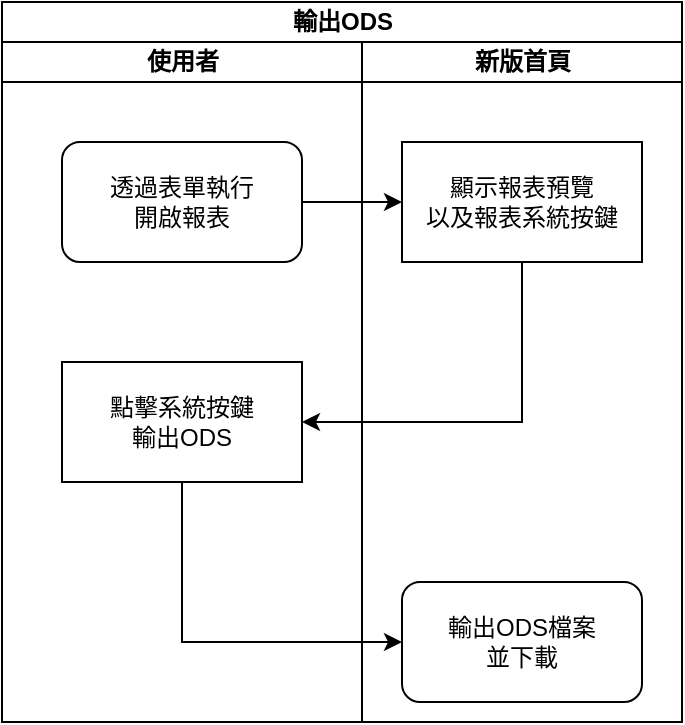 <mxfile version="13.6.2" type="device" pages="3"><diagram id="fcZHqGQF5pEk4jyqg-XY" name="輸出ODS"><mxGraphModel dx="852" dy="494" grid="1" gridSize="10" guides="1" tooltips="1" connect="1" arrows="1" fold="1" page="1" pageScale="1" pageWidth="827" pageHeight="1169" math="0" shadow="0"><root><mxCell id="0"/><mxCell id="1" parent="0"/><mxCell id="WhBC0zgyMwrAGGy2e6gk-1" value="輸出ODS" style="swimlane;html=1;childLayout=stackLayout;resizeParent=1;resizeParentMax=0;startSize=20;" vertex="1" parent="1"><mxGeometry x="230" y="20" width="340" height="360" as="geometry"/></mxCell><mxCell id="WhBC0zgyMwrAGGy2e6gk-2" value="使用者" style="swimlane;html=1;startSize=20;" vertex="1" parent="WhBC0zgyMwrAGGy2e6gk-1"><mxGeometry y="20" width="180" height="340" as="geometry"/></mxCell><mxCell id="WhBC0zgyMwrAGGy2e6gk-5" value="透過表單執行&lt;br&gt;開啟報表" style="rounded=1;whiteSpace=wrap;html=1;" vertex="1" parent="WhBC0zgyMwrAGGy2e6gk-2"><mxGeometry x="30" y="50" width="120" height="60" as="geometry"/></mxCell><mxCell id="WhBC0zgyMwrAGGy2e6gk-8" value="點擊系統按鍵&lt;br&gt;輸出ODS" style="whiteSpace=wrap;html=1;rounded=0;" vertex="1" parent="WhBC0zgyMwrAGGy2e6gk-2"><mxGeometry x="30" y="160" width="120" height="60" as="geometry"/></mxCell><mxCell id="WhBC0zgyMwrAGGy2e6gk-3" value="新版首頁" style="swimlane;html=1;startSize=20;" vertex="1" parent="WhBC0zgyMwrAGGy2e6gk-1"><mxGeometry x="180" y="20" width="160" height="340" as="geometry"/></mxCell><mxCell id="WhBC0zgyMwrAGGy2e6gk-6" value="顯示報表預覽&lt;br&gt;以及報表系統按鍵" style="rounded=0;whiteSpace=wrap;html=1;" vertex="1" parent="WhBC0zgyMwrAGGy2e6gk-3"><mxGeometry x="20" y="50" width="120" height="60" as="geometry"/></mxCell><mxCell id="WhBC0zgyMwrAGGy2e6gk-12" value="輸出ODS檔案&lt;br&gt;並下載" style="rounded=1;whiteSpace=wrap;html=1;" vertex="1" parent="WhBC0zgyMwrAGGy2e6gk-3"><mxGeometry x="20" y="270" width="120" height="60" as="geometry"/></mxCell><mxCell id="WhBC0zgyMwrAGGy2e6gk-7" style="edgeStyle=orthogonalEdgeStyle;rounded=0;orthogonalLoop=1;jettySize=auto;html=1;" edge="1" parent="WhBC0zgyMwrAGGy2e6gk-1" source="WhBC0zgyMwrAGGy2e6gk-5" target="WhBC0zgyMwrAGGy2e6gk-6"><mxGeometry relative="1" as="geometry"/></mxCell><mxCell id="WhBC0zgyMwrAGGy2e6gk-9" value="" style="edgeStyle=orthogonalEdgeStyle;rounded=0;orthogonalLoop=1;jettySize=auto;html=1;exitX=0.5;exitY=1;exitDx=0;exitDy=0;entryX=1;entryY=0.5;entryDx=0;entryDy=0;" edge="1" parent="WhBC0zgyMwrAGGy2e6gk-1" source="WhBC0zgyMwrAGGy2e6gk-6" target="WhBC0zgyMwrAGGy2e6gk-8"><mxGeometry relative="1" as="geometry"/></mxCell><mxCell id="WhBC0zgyMwrAGGy2e6gk-13" style="edgeStyle=orthogonalEdgeStyle;rounded=0;orthogonalLoop=1;jettySize=auto;html=1;entryX=0;entryY=0.5;entryDx=0;entryDy=0;exitX=0.5;exitY=1;exitDx=0;exitDy=0;" edge="1" parent="WhBC0zgyMwrAGGy2e6gk-1" source="WhBC0zgyMwrAGGy2e6gk-8" target="WhBC0zgyMwrAGGy2e6gk-12"><mxGeometry relative="1" as="geometry"/></mxCell></root></mxGraphModel></diagram><diagram id="NAaSSumv7OWh6nkhHzS5" name="輸出ODT"><mxGraphModel dx="852" dy="494" grid="1" gridSize="10" guides="1" tooltips="1" connect="1" arrows="1" fold="1" page="1" pageScale="1" pageWidth="827" pageHeight="1169" math="0" shadow="0"><root><mxCell id="SpTb6F2Ns2y2F6KLyz82-0"/><mxCell id="SpTb6F2Ns2y2F6KLyz82-1" parent="SpTb6F2Ns2y2F6KLyz82-0"/><mxCell id="IOGlmpIRBHlDPiM9SJch-0" value="輸出ODT" style="swimlane;html=1;childLayout=stackLayout;resizeParent=1;resizeParentMax=0;startSize=20;" vertex="1" parent="SpTb6F2Ns2y2F6KLyz82-1"><mxGeometry x="230" y="20" width="340" height="360" as="geometry"/></mxCell><mxCell id="IOGlmpIRBHlDPiM9SJch-1" value="使用者" style="swimlane;html=1;startSize=20;" vertex="1" parent="IOGlmpIRBHlDPiM9SJch-0"><mxGeometry y="20" width="180" height="340" as="geometry"/></mxCell><mxCell id="IOGlmpIRBHlDPiM9SJch-2" value="透過表單執行&lt;br&gt;開啟報表" style="rounded=1;whiteSpace=wrap;html=1;" vertex="1" parent="IOGlmpIRBHlDPiM9SJch-1"><mxGeometry x="30" y="50" width="120" height="60" as="geometry"/></mxCell><mxCell id="IOGlmpIRBHlDPiM9SJch-3" value="點擊系統按鍵&lt;br&gt;輸出ODT" style="whiteSpace=wrap;html=1;rounded=0;" vertex="1" parent="IOGlmpIRBHlDPiM9SJch-1"><mxGeometry x="30" y="160" width="120" height="60" as="geometry"/></mxCell><mxCell id="IOGlmpIRBHlDPiM9SJch-4" value="新版首頁" style="swimlane;html=1;startSize=20;" vertex="1" parent="IOGlmpIRBHlDPiM9SJch-0"><mxGeometry x="180" y="20" width="160" height="340" as="geometry"/></mxCell><mxCell id="IOGlmpIRBHlDPiM9SJch-5" value="顯示報表預覽&lt;br&gt;以及報表系統按鍵" style="rounded=0;whiteSpace=wrap;html=1;" vertex="1" parent="IOGlmpIRBHlDPiM9SJch-4"><mxGeometry x="20" y="50" width="120" height="60" as="geometry"/></mxCell><mxCell id="IOGlmpIRBHlDPiM9SJch-6" value="輸出ODT檔案&lt;br&gt;並下載" style="rounded=1;whiteSpace=wrap;html=1;" vertex="1" parent="IOGlmpIRBHlDPiM9SJch-4"><mxGeometry x="20" y="270" width="120" height="60" as="geometry"/></mxCell><mxCell id="IOGlmpIRBHlDPiM9SJch-7" style="edgeStyle=orthogonalEdgeStyle;rounded=0;orthogonalLoop=1;jettySize=auto;html=1;" edge="1" parent="IOGlmpIRBHlDPiM9SJch-0" source="IOGlmpIRBHlDPiM9SJch-2" target="IOGlmpIRBHlDPiM9SJch-5"><mxGeometry relative="1" as="geometry"/></mxCell><mxCell id="IOGlmpIRBHlDPiM9SJch-8" value="" style="edgeStyle=orthogonalEdgeStyle;rounded=0;orthogonalLoop=1;jettySize=auto;html=1;exitX=0.5;exitY=1;exitDx=0;exitDy=0;entryX=1;entryY=0.5;entryDx=0;entryDy=0;" edge="1" parent="IOGlmpIRBHlDPiM9SJch-0" source="IOGlmpIRBHlDPiM9SJch-5" target="IOGlmpIRBHlDPiM9SJch-3"><mxGeometry relative="1" as="geometry"/></mxCell><mxCell id="IOGlmpIRBHlDPiM9SJch-9" style="edgeStyle=orthogonalEdgeStyle;rounded=0;orthogonalLoop=1;jettySize=auto;html=1;entryX=0;entryY=0.5;entryDx=0;entryDy=0;exitX=0.5;exitY=1;exitDx=0;exitDy=0;" edge="1" parent="IOGlmpIRBHlDPiM9SJch-0" source="IOGlmpIRBHlDPiM9SJch-3" target="IOGlmpIRBHlDPiM9SJch-6"><mxGeometry relative="1" as="geometry"/></mxCell></root></mxGraphModel></diagram><diagram id="fLsKvgwI5eMEBXNRXnNQ" name="輸出DOCX"><mxGraphModel dx="852" dy="494" grid="1" gridSize="10" guides="1" tooltips="1" connect="1" arrows="1" fold="1" page="1" pageScale="1" pageWidth="827" pageHeight="1169" math="0" shadow="0"><root><mxCell id="X03SbRrZ0Y_WbJZipIEB-0"/><mxCell id="X03SbRrZ0Y_WbJZipIEB-1" parent="X03SbRrZ0Y_WbJZipIEB-0"/><mxCell id="TBH_taeHQ_WQ7-phwRuP-0" value="輸出DOCX" style="swimlane;html=1;childLayout=stackLayout;resizeParent=1;resizeParentMax=0;startSize=20;" vertex="1" parent="X03SbRrZ0Y_WbJZipIEB-1"><mxGeometry x="230" y="20" width="340" height="360" as="geometry"/></mxCell><mxCell id="TBH_taeHQ_WQ7-phwRuP-1" value="使用者" style="swimlane;html=1;startSize=20;" vertex="1" parent="TBH_taeHQ_WQ7-phwRuP-0"><mxGeometry y="20" width="180" height="340" as="geometry"/></mxCell><mxCell id="TBH_taeHQ_WQ7-phwRuP-2" value="透過表單執行&lt;br&gt;開啟報表" style="rounded=1;whiteSpace=wrap;html=1;" vertex="1" parent="TBH_taeHQ_WQ7-phwRuP-1"><mxGeometry x="30" y="50" width="120" height="60" as="geometry"/></mxCell><mxCell id="TBH_taeHQ_WQ7-phwRuP-3" value="點擊系統按鍵&lt;br&gt;輸出DOCX" style="whiteSpace=wrap;html=1;rounded=0;" vertex="1" parent="TBH_taeHQ_WQ7-phwRuP-1"><mxGeometry x="30" y="160" width="120" height="60" as="geometry"/></mxCell><mxCell id="TBH_taeHQ_WQ7-phwRuP-4" value="新版首頁" style="swimlane;html=1;startSize=20;" vertex="1" parent="TBH_taeHQ_WQ7-phwRuP-0"><mxGeometry x="180" y="20" width="160" height="340" as="geometry"/></mxCell><mxCell id="TBH_taeHQ_WQ7-phwRuP-5" value="顯示報表預覽&lt;br&gt;以及報表系統按鍵" style="rounded=0;whiteSpace=wrap;html=1;" vertex="1" parent="TBH_taeHQ_WQ7-phwRuP-4"><mxGeometry x="20" y="50" width="120" height="60" as="geometry"/></mxCell><mxCell id="TBH_taeHQ_WQ7-phwRuP-6" value="輸出DOCX檔案&lt;br&gt;並下載" style="rounded=1;whiteSpace=wrap;html=1;" vertex="1" parent="TBH_taeHQ_WQ7-phwRuP-4"><mxGeometry x="20" y="270" width="120" height="60" as="geometry"/></mxCell><mxCell id="TBH_taeHQ_WQ7-phwRuP-7" style="edgeStyle=orthogonalEdgeStyle;rounded=0;orthogonalLoop=1;jettySize=auto;html=1;" edge="1" parent="TBH_taeHQ_WQ7-phwRuP-0" source="TBH_taeHQ_WQ7-phwRuP-2" target="TBH_taeHQ_WQ7-phwRuP-5"><mxGeometry relative="1" as="geometry"/></mxCell><mxCell id="TBH_taeHQ_WQ7-phwRuP-8" value="" style="edgeStyle=orthogonalEdgeStyle;rounded=0;orthogonalLoop=1;jettySize=auto;html=1;exitX=0.5;exitY=1;exitDx=0;exitDy=0;entryX=1;entryY=0.5;entryDx=0;entryDy=0;" edge="1" parent="TBH_taeHQ_WQ7-phwRuP-0" source="TBH_taeHQ_WQ7-phwRuP-5" target="TBH_taeHQ_WQ7-phwRuP-3"><mxGeometry relative="1" as="geometry"/></mxCell><mxCell id="TBH_taeHQ_WQ7-phwRuP-9" style="edgeStyle=orthogonalEdgeStyle;rounded=0;orthogonalLoop=1;jettySize=auto;html=1;entryX=0;entryY=0.5;entryDx=0;entryDy=0;exitX=0.5;exitY=1;exitDx=0;exitDy=0;" edge="1" parent="TBH_taeHQ_WQ7-phwRuP-0" source="TBH_taeHQ_WQ7-phwRuP-3" target="TBH_taeHQ_WQ7-phwRuP-6"><mxGeometry relative="1" as="geometry"/></mxCell></root></mxGraphModel></diagram></mxfile>